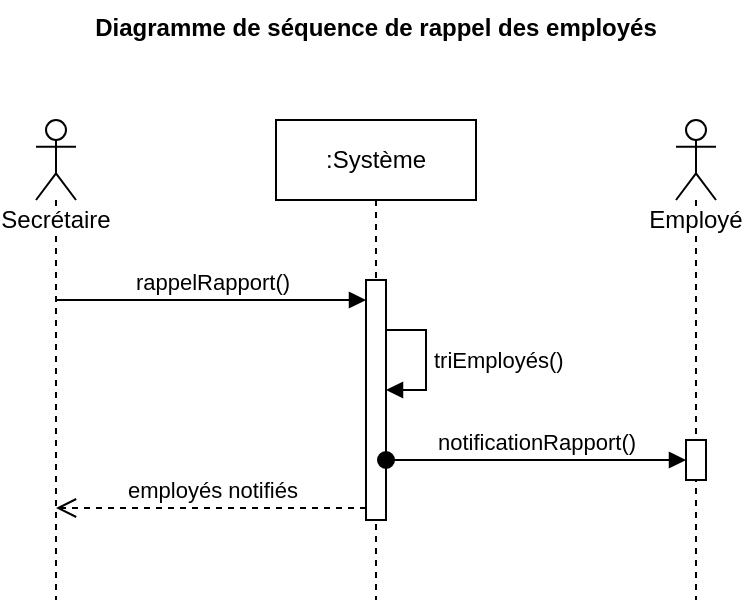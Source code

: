 <mxfile version="12.6.5" type="device"><diagram id="aTy8ZlYmUPq5hNFHRzbv" name="Page-1"><mxGraphModel dx="1278" dy="631" grid="1" gridSize="10" guides="1" tooltips="1" connect="1" arrows="1" fold="1" page="1" pageScale="1" pageWidth="1169" pageHeight="827" math="0" shadow="0"><root><mxCell id="0"/><mxCell id="1" parent="0"/><mxCell id="7U_IhSpJEYdvlSX0IKtX-1" value="Employé" style="shape=umlLifeline;participant=umlActor;perimeter=lifelinePerimeter;whiteSpace=wrap;html=1;container=1;collapsible=0;recursiveResize=0;verticalAlign=top;spacingTop=36;labelBackgroundColor=#ffffff;outlineConnect=0;" vertex="1" parent="1"><mxGeometry x="350" y="80" width="20" height="240" as="geometry"/></mxCell><mxCell id="7U_IhSpJEYdvlSX0IKtX-9" value="" style="html=1;points=[];perimeter=orthogonalPerimeter;" vertex="1" parent="7U_IhSpJEYdvlSX0IKtX-1"><mxGeometry x="5" y="160" width="10" height="20" as="geometry"/></mxCell><mxCell id="7U_IhSpJEYdvlSX0IKtX-2" value=":Système" style="shape=umlLifeline;perimeter=lifelinePerimeter;whiteSpace=wrap;html=1;container=1;collapsible=0;recursiveResize=0;outlineConnect=0;" vertex="1" parent="1"><mxGeometry x="150" y="80" width="100" height="240" as="geometry"/></mxCell><mxCell id="7U_IhSpJEYdvlSX0IKtX-4" value="" style="html=1;points=[];perimeter=orthogonalPerimeter;" vertex="1" parent="7U_IhSpJEYdvlSX0IKtX-2"><mxGeometry x="45" y="80" width="10" height="120" as="geometry"/></mxCell><mxCell id="7U_IhSpJEYdvlSX0IKtX-8" value="triEmployés()" style="edgeStyle=orthogonalEdgeStyle;html=1;align=left;spacingLeft=2;endArrow=block;rounded=0;" edge="1" parent="7U_IhSpJEYdvlSX0IKtX-2"><mxGeometry relative="1" as="geometry"><mxPoint x="55" y="105" as="sourcePoint"/><Array as="points"><mxPoint x="75" y="105"/><mxPoint x="75" y="135"/><mxPoint x="55" y="135"/></Array><mxPoint x="55" y="135" as="targetPoint"/></mxGeometry></mxCell><mxCell id="7U_IhSpJEYdvlSX0IKtX-3" value="Secrétaire" style="shape=umlLifeline;participant=umlActor;perimeter=lifelinePerimeter;whiteSpace=wrap;html=1;container=1;collapsible=0;recursiveResize=0;verticalAlign=top;spacingTop=36;labelBackgroundColor=#ffffff;outlineConnect=0;" vertex="1" parent="1"><mxGeometry x="30" y="80" width="20" height="240" as="geometry"/></mxCell><mxCell id="7U_IhSpJEYdvlSX0IKtX-5" value="rappelRapport()" style="html=1;verticalAlign=bottom;endArrow=block;" edge="1" target="7U_IhSpJEYdvlSX0IKtX-4" parent="1" source="7U_IhSpJEYdvlSX0IKtX-3"><mxGeometry relative="1" as="geometry"><mxPoint x="125" y="160" as="sourcePoint"/><mxPoint x="190" y="170" as="targetPoint"/><Array as="points"><mxPoint x="160" y="170"/></Array></mxGeometry></mxCell><mxCell id="7U_IhSpJEYdvlSX0IKtX-6" value="employés notifiés" style="html=1;verticalAlign=bottom;endArrow=open;dashed=1;endSize=8;exitX=0;exitY=0.95;" edge="1" source="7U_IhSpJEYdvlSX0IKtX-4" parent="1" target="7U_IhSpJEYdvlSX0IKtX-3"><mxGeometry relative="1" as="geometry"><mxPoint x="125" y="236" as="targetPoint"/></mxGeometry></mxCell><mxCell id="7U_IhSpJEYdvlSX0IKtX-10" value="notificationRapport()" style="html=1;verticalAlign=bottom;startArrow=oval;endArrow=block;startSize=8;" edge="1" target="7U_IhSpJEYdvlSX0IKtX-9" parent="1" source="7U_IhSpJEYdvlSX0IKtX-4"><mxGeometry relative="1" as="geometry"><mxPoint x="295" y="230" as="sourcePoint"/><Array as="points"><mxPoint x="340" y="250"/></Array></mxGeometry></mxCell><mxCell id="7U_IhSpJEYdvlSX0IKtX-12" value="Diagramme de séquence de rappel des employés" style="text;align=center;fontStyle=1;verticalAlign=middle;spacingLeft=3;spacingRight=3;strokeColor=none;rotatable=0;points=[[0,0.5],[1,0.5]];portConstraint=eastwest;" vertex="1" parent="1"><mxGeometry x="160" y="20" width="80" height="26" as="geometry"/></mxCell></root></mxGraphModel></diagram></mxfile>